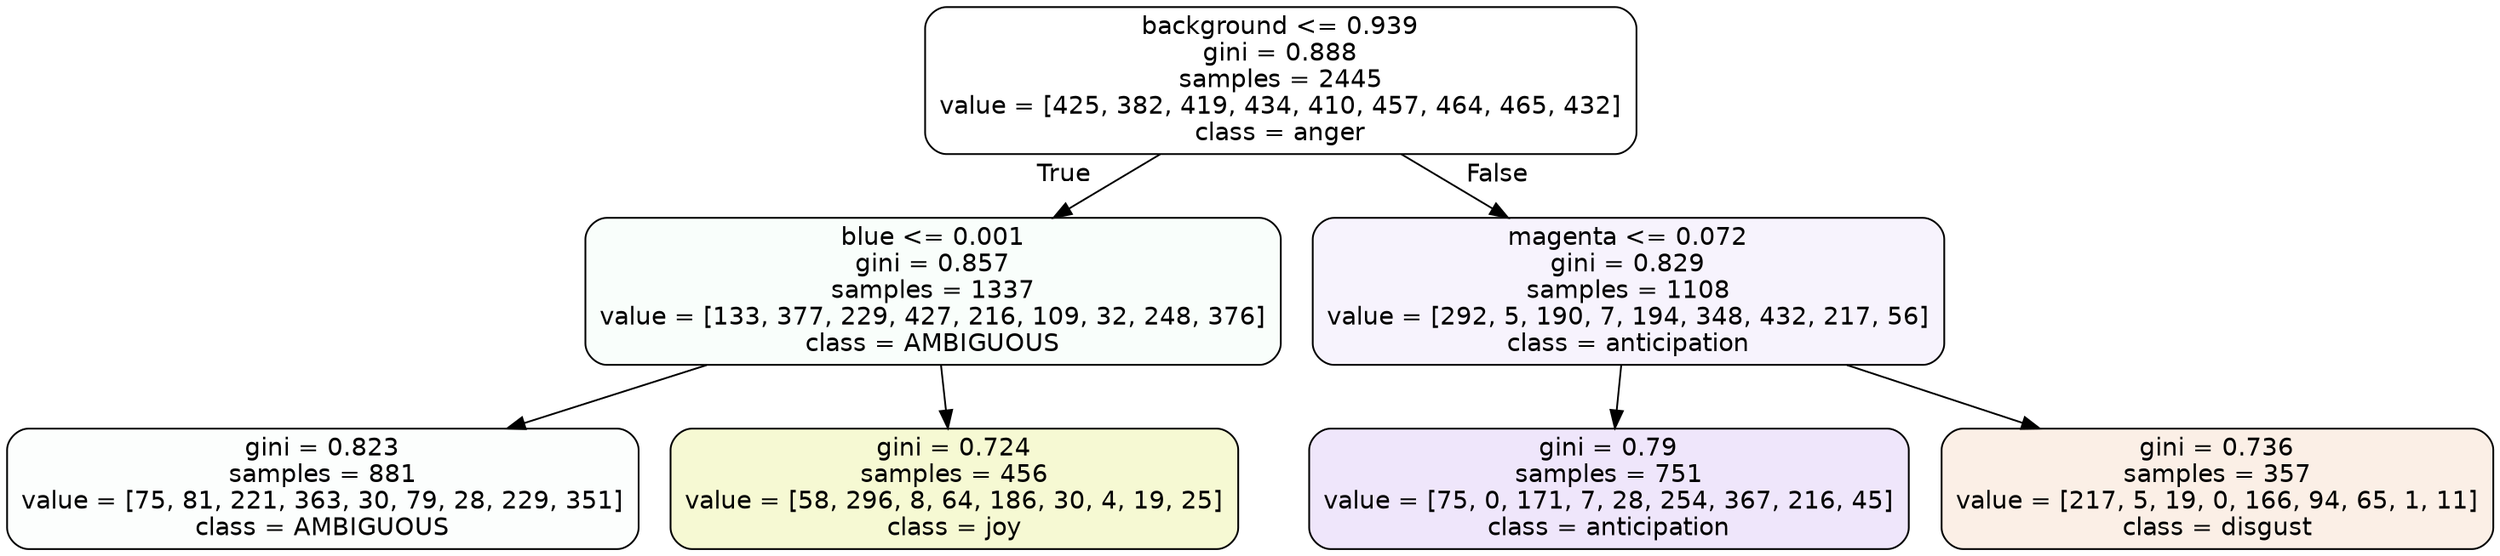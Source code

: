 digraph Tree {
node [shape=box, style="filled, rounded", color="black", fontname=helvetica] ;
edge [fontname=helvetica] ;
0 [label="background <= 0.939\ngini = 0.888\nsamples = 2445\nvalue = [425, 382, 419, 434, 410, 457, 464, 465, 432]\nclass = anger", fillcolor="#e539d700"] ;
1 [label="blue <= 0.001\ngini = 0.857\nsamples = 1337\nvalue = [133, 377, 229, 427, 216, 109, 32, 248, 376]\nclass = AMBIGUOUS", fillcolor="#39e58107"] ;
0 -> 1 [labeldistance=2.5, labelangle=45, headlabel="True"] ;
2 [label="gini = 0.823\nsamples = 881\nvalue = [75, 81, 221, 363, 30, 79, 28, 229, 351]\nclass = AMBIGUOUS", fillcolor="#39e58103"] ;
1 -> 2 ;
3 [label="gini = 0.724\nsamples = 456\nvalue = [58, 296, 8, 64, 186, 30, 4, 19, 25]\nclass = joy", fillcolor="#d7e53938"] ;
1 -> 3 ;
4 [label="magenta <= 0.072\ngini = 0.829\nsamples = 1108\nvalue = [292, 5, 190, 7, 194, 348, 432, 217, 56]\nclass = anticipation", fillcolor="#8139e50f"] ;
0 -> 4 [labeldistance=2.5, labelangle=-45, headlabel="False"] ;
5 [label="gini = 0.79\nsamples = 751\nvalue = [75, 0, 171, 7, 28, 254, 367, 216, 45]\nclass = anticipation", fillcolor="#8139e520"] ;
4 -> 5 ;
6 [label="gini = 0.736\nsamples = 357\nvalue = [217, 5, 19, 0, 166, 94, 65, 1, 11]\nclass = disgust", fillcolor="#e5813920"] ;
4 -> 6 ;
}